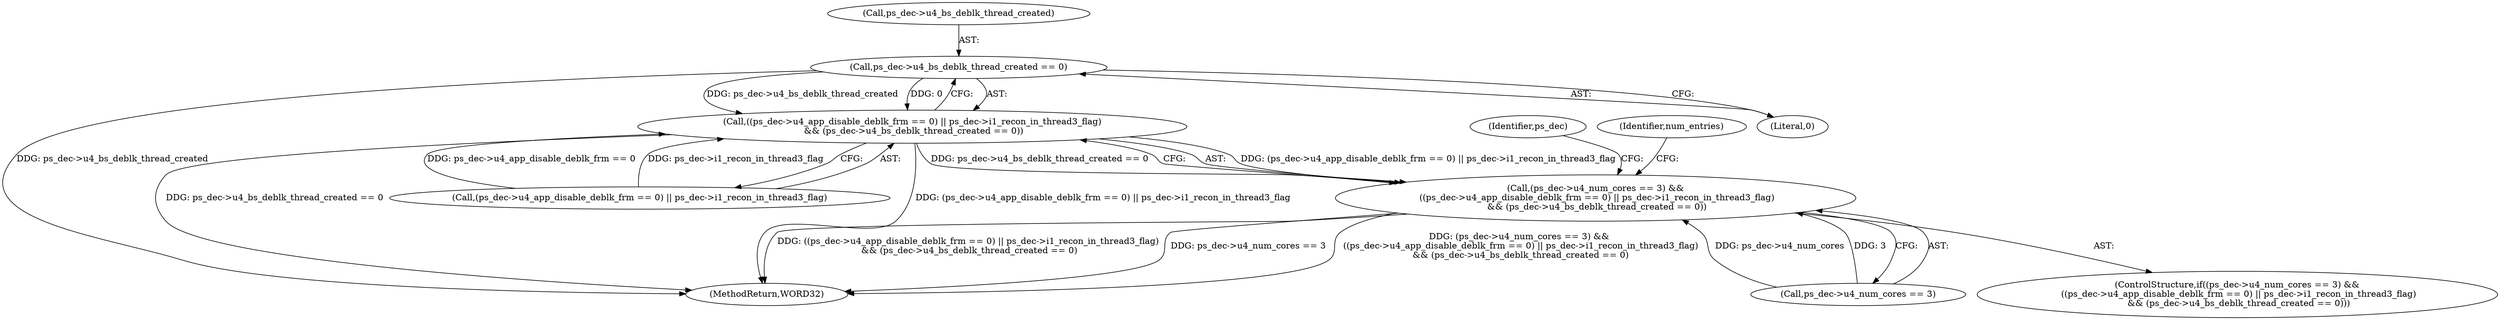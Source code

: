 digraph "0_Android_e629194c62a9a129ce378e08cb1059a8a53f1795_0@API" {
"1000473" [label="(Call,ps_dec->u4_bs_deblk_thread_created == 0)"];
"1000463" [label="(Call,((ps_dec->u4_app_disable_deblk_frm == 0) || ps_dec->i1_recon_in_thread3_flag)\n && (ps_dec->u4_bs_deblk_thread_created == 0))"];
"1000457" [label="(Call,(ps_dec->u4_num_cores == 3) &&\n ((ps_dec->u4_app_disable_deblk_frm == 0) || ps_dec->i1_recon_in_thread3_flag)\n && (ps_dec->u4_bs_deblk_thread_created == 0))"];
"1001358" [label="(MethodReturn,WORD32)"];
"1000457" [label="(Call,(ps_dec->u4_num_cores == 3) &&\n ((ps_dec->u4_app_disable_deblk_frm == 0) || ps_dec->i1_recon_in_thread3_flag)\n && (ps_dec->u4_bs_deblk_thread_created == 0))"];
"1000763" [label="(Identifier,num_entries)"];
"1000464" [label="(Call,(ps_dec->u4_app_disable_deblk_frm == 0) || ps_dec->i1_recon_in_thread3_flag)"];
"1000481" [label="(Identifier,ps_dec)"];
"1000473" [label="(Call,ps_dec->u4_bs_deblk_thread_created == 0)"];
"1000463" [label="(Call,((ps_dec->u4_app_disable_deblk_frm == 0) || ps_dec->i1_recon_in_thread3_flag)\n && (ps_dec->u4_bs_deblk_thread_created == 0))"];
"1000458" [label="(Call,ps_dec->u4_num_cores == 3)"];
"1000477" [label="(Literal,0)"];
"1000456" [label="(ControlStructure,if((ps_dec->u4_num_cores == 3) &&\n ((ps_dec->u4_app_disable_deblk_frm == 0) || ps_dec->i1_recon_in_thread3_flag)\n && (ps_dec->u4_bs_deblk_thread_created == 0)))"];
"1000474" [label="(Call,ps_dec->u4_bs_deblk_thread_created)"];
"1000473" -> "1000463"  [label="AST: "];
"1000473" -> "1000477"  [label="CFG: "];
"1000474" -> "1000473"  [label="AST: "];
"1000477" -> "1000473"  [label="AST: "];
"1000463" -> "1000473"  [label="CFG: "];
"1000473" -> "1001358"  [label="DDG: ps_dec->u4_bs_deblk_thread_created"];
"1000473" -> "1000463"  [label="DDG: ps_dec->u4_bs_deblk_thread_created"];
"1000473" -> "1000463"  [label="DDG: 0"];
"1000463" -> "1000457"  [label="AST: "];
"1000463" -> "1000464"  [label="CFG: "];
"1000464" -> "1000463"  [label="AST: "];
"1000457" -> "1000463"  [label="CFG: "];
"1000463" -> "1001358"  [label="DDG: (ps_dec->u4_app_disable_deblk_frm == 0) || ps_dec->i1_recon_in_thread3_flag"];
"1000463" -> "1001358"  [label="DDG: ps_dec->u4_bs_deblk_thread_created == 0"];
"1000463" -> "1000457"  [label="DDG: (ps_dec->u4_app_disable_deblk_frm == 0) || ps_dec->i1_recon_in_thread3_flag"];
"1000463" -> "1000457"  [label="DDG: ps_dec->u4_bs_deblk_thread_created == 0"];
"1000464" -> "1000463"  [label="DDG: ps_dec->u4_app_disable_deblk_frm == 0"];
"1000464" -> "1000463"  [label="DDG: ps_dec->i1_recon_in_thread3_flag"];
"1000457" -> "1000456"  [label="AST: "];
"1000457" -> "1000458"  [label="CFG: "];
"1000458" -> "1000457"  [label="AST: "];
"1000481" -> "1000457"  [label="CFG: "];
"1000763" -> "1000457"  [label="CFG: "];
"1000457" -> "1001358"  [label="DDG: (ps_dec->u4_num_cores == 3) &&\n ((ps_dec->u4_app_disable_deblk_frm == 0) || ps_dec->i1_recon_in_thread3_flag)\n && (ps_dec->u4_bs_deblk_thread_created == 0)"];
"1000457" -> "1001358"  [label="DDG: ((ps_dec->u4_app_disable_deblk_frm == 0) || ps_dec->i1_recon_in_thread3_flag)\n && (ps_dec->u4_bs_deblk_thread_created == 0)"];
"1000457" -> "1001358"  [label="DDG: ps_dec->u4_num_cores == 3"];
"1000458" -> "1000457"  [label="DDG: ps_dec->u4_num_cores"];
"1000458" -> "1000457"  [label="DDG: 3"];
}
